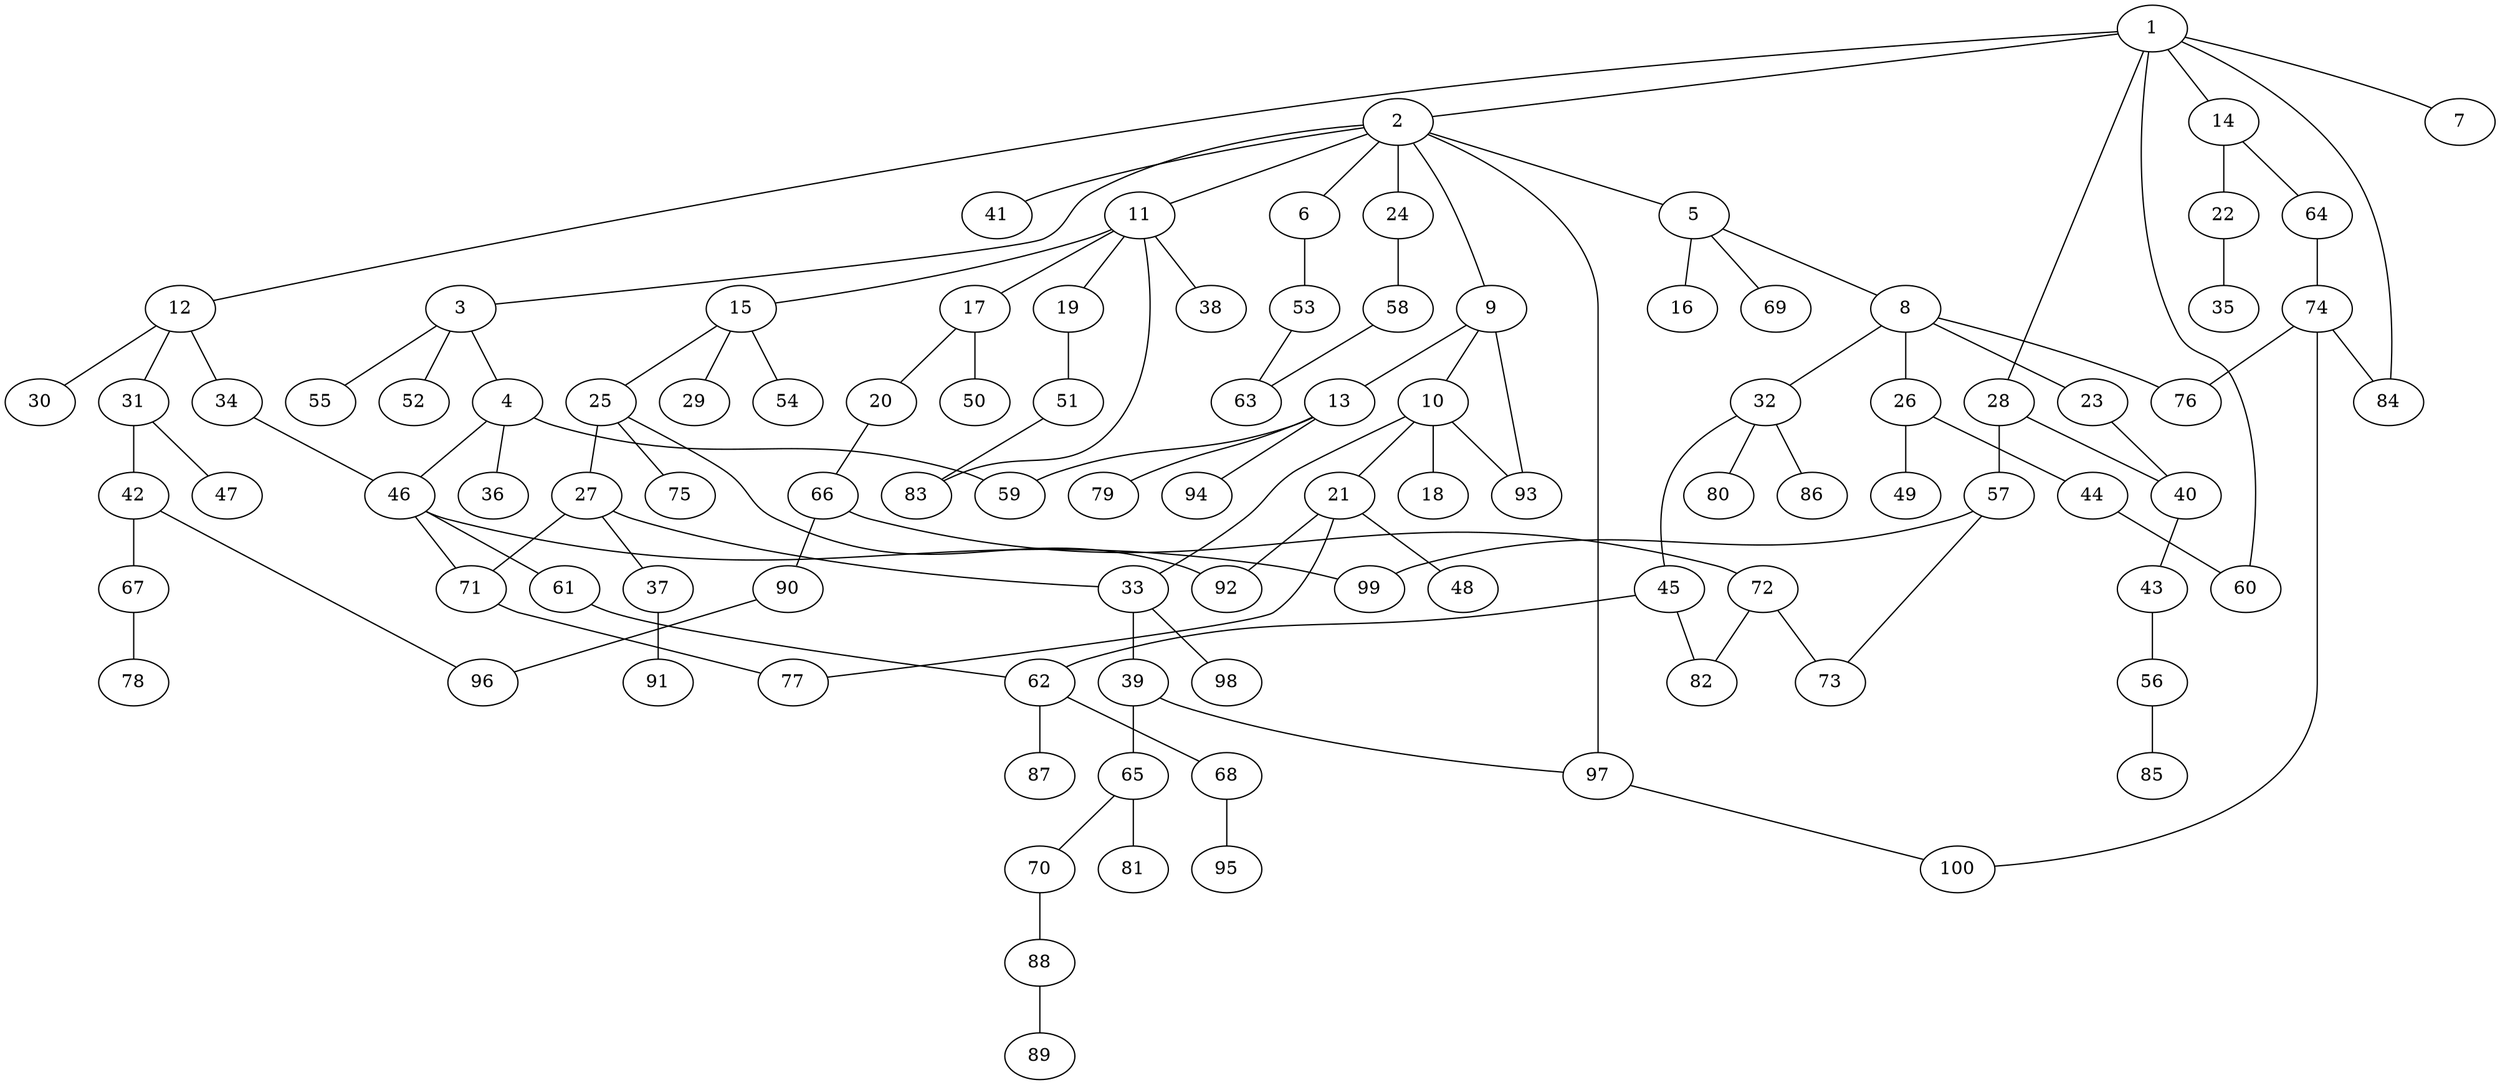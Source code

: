 graph graphname {1--2
1--7
1--12
1--14
1--28
1--60
1--84
2--3
2--5
2--6
2--9
2--11
2--24
2--41
2--97
3--4
3--52
3--55
4--36
4--46
4--59
5--8
5--16
5--69
6--53
8--23
8--26
8--32
8--76
9--10
9--13
9--93
10--18
10--21
10--33
10--93
11--15
11--17
11--19
11--38
11--83
12--30
12--31
12--34
13--59
13--79
13--94
14--22
14--64
15--25
15--29
15--54
17--20
17--50
19--51
20--66
21--48
21--77
21--92
22--35
23--40
24--58
25--27
25--75
25--92
26--44
26--49
27--33
27--37
27--71
28--40
28--57
31--42
31--47
32--45
32--80
32--86
33--39
33--98
34--46
37--91
39--65
39--97
40--43
42--67
42--96
43--56
44--60
45--62
45--82
46--61
46--71
46--99
51--83
53--63
56--85
57--73
57--99
58--63
61--62
62--68
62--87
64--74
65--70
65--81
66--72
66--90
67--78
68--95
70--88
71--77
72--73
72--82
74--76
74--84
74--100
88--89
90--96
97--100
}